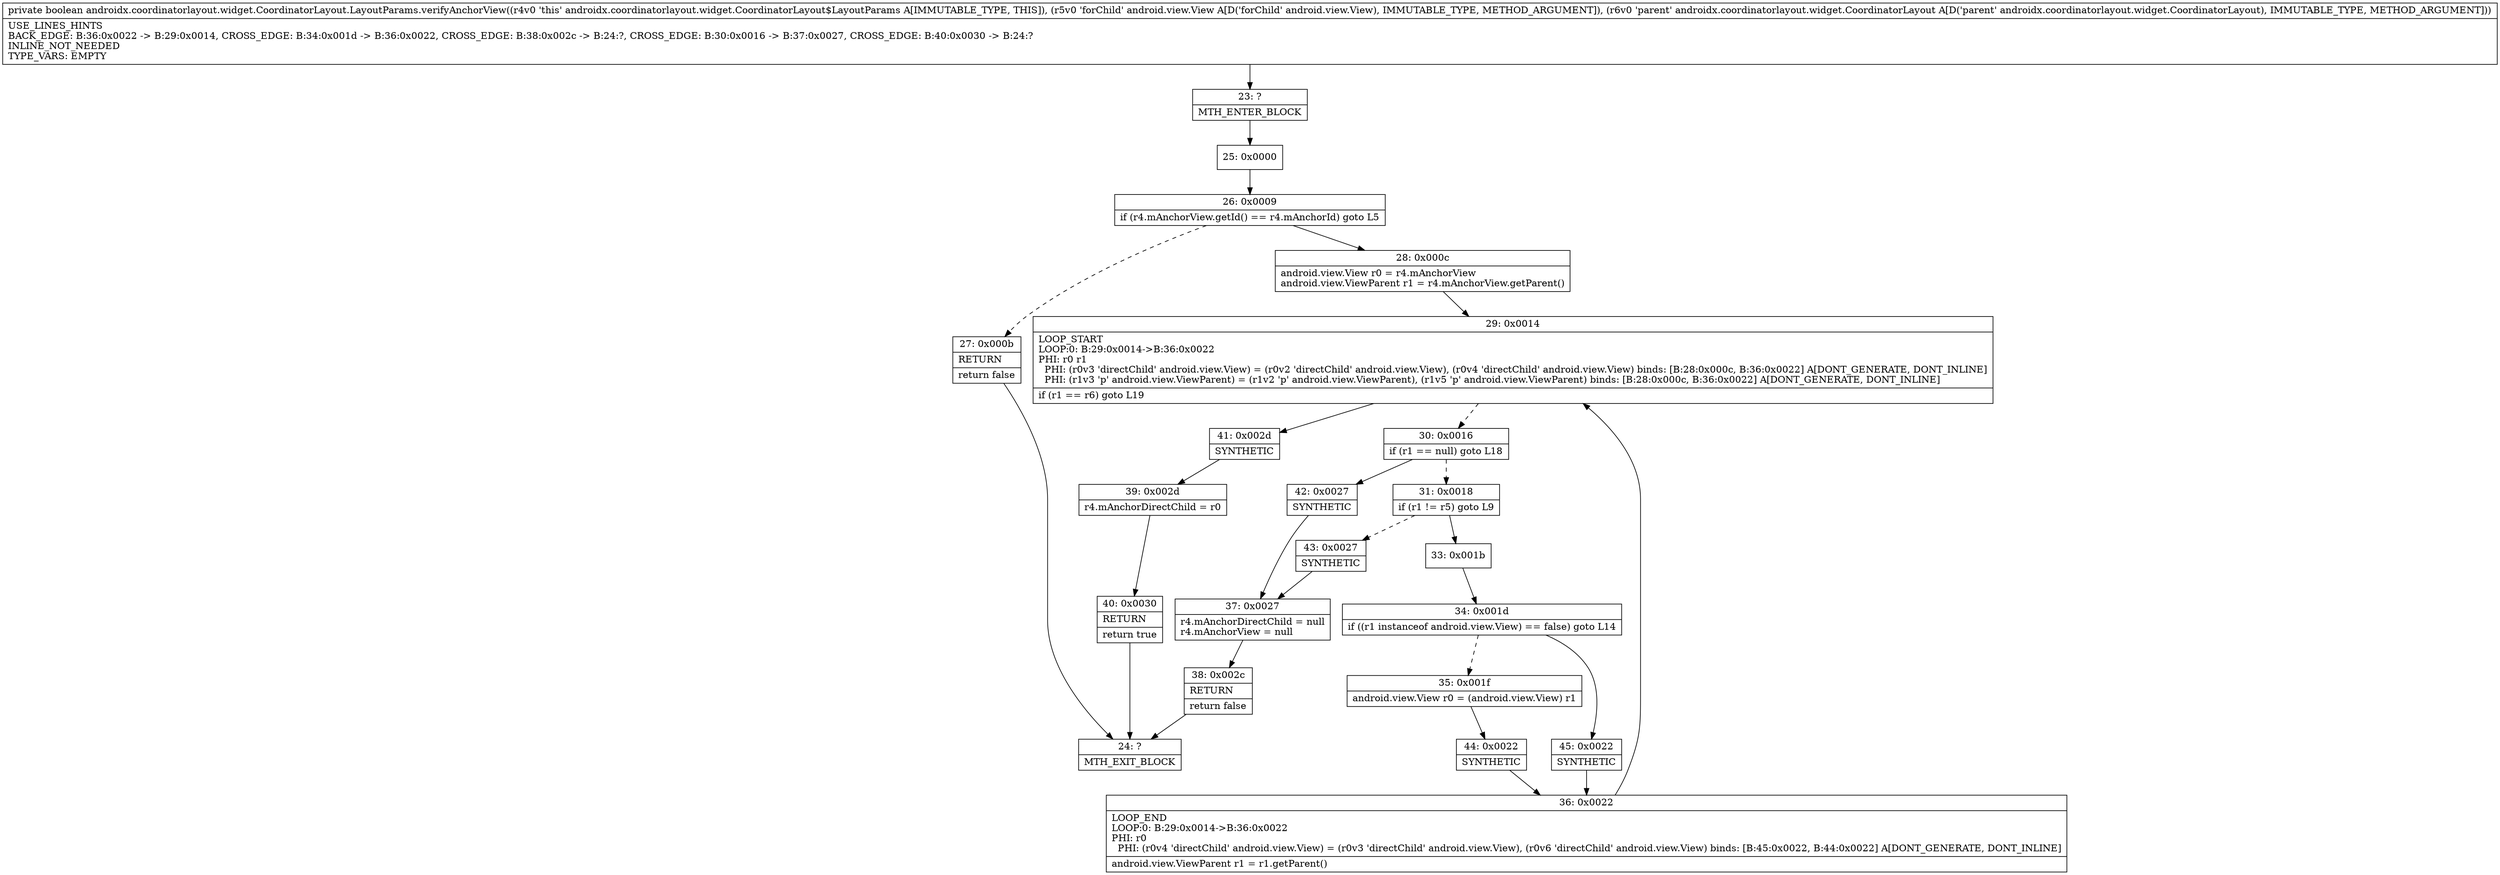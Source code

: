 digraph "CFG forandroidx.coordinatorlayout.widget.CoordinatorLayout.LayoutParams.verifyAnchorView(Landroid\/view\/View;Landroidx\/coordinatorlayout\/widget\/CoordinatorLayout;)Z" {
Node_23 [shape=record,label="{23\:\ ?|MTH_ENTER_BLOCK\l}"];
Node_25 [shape=record,label="{25\:\ 0x0000}"];
Node_26 [shape=record,label="{26\:\ 0x0009|if (r4.mAnchorView.getId() == r4.mAnchorId) goto L5\l}"];
Node_27 [shape=record,label="{27\:\ 0x000b|RETURN\l|return false\l}"];
Node_24 [shape=record,label="{24\:\ ?|MTH_EXIT_BLOCK\l}"];
Node_28 [shape=record,label="{28\:\ 0x000c|android.view.View r0 = r4.mAnchorView\landroid.view.ViewParent r1 = r4.mAnchorView.getParent()\l}"];
Node_29 [shape=record,label="{29\:\ 0x0014|LOOP_START\lLOOP:0: B:29:0x0014\-\>B:36:0x0022\lPHI: r0 r1 \l  PHI: (r0v3 'directChild' android.view.View) = (r0v2 'directChild' android.view.View), (r0v4 'directChild' android.view.View) binds: [B:28:0x000c, B:36:0x0022] A[DONT_GENERATE, DONT_INLINE]\l  PHI: (r1v3 'p' android.view.ViewParent) = (r1v2 'p' android.view.ViewParent), (r1v5 'p' android.view.ViewParent) binds: [B:28:0x000c, B:36:0x0022] A[DONT_GENERATE, DONT_INLINE]\l|if (r1 == r6) goto L19\l}"];
Node_30 [shape=record,label="{30\:\ 0x0016|if (r1 == null) goto L18\l}"];
Node_31 [shape=record,label="{31\:\ 0x0018|if (r1 != r5) goto L9\l}"];
Node_33 [shape=record,label="{33\:\ 0x001b}"];
Node_34 [shape=record,label="{34\:\ 0x001d|if ((r1 instanceof android.view.View) == false) goto L14\l}"];
Node_35 [shape=record,label="{35\:\ 0x001f|android.view.View r0 = (android.view.View) r1\l}"];
Node_44 [shape=record,label="{44\:\ 0x0022|SYNTHETIC\l}"];
Node_36 [shape=record,label="{36\:\ 0x0022|LOOP_END\lLOOP:0: B:29:0x0014\-\>B:36:0x0022\lPHI: r0 \l  PHI: (r0v4 'directChild' android.view.View) = (r0v3 'directChild' android.view.View), (r0v6 'directChild' android.view.View) binds: [B:45:0x0022, B:44:0x0022] A[DONT_GENERATE, DONT_INLINE]\l|android.view.ViewParent r1 = r1.getParent()\l}"];
Node_45 [shape=record,label="{45\:\ 0x0022|SYNTHETIC\l}"];
Node_43 [shape=record,label="{43\:\ 0x0027|SYNTHETIC\l}"];
Node_37 [shape=record,label="{37\:\ 0x0027|r4.mAnchorDirectChild = null\lr4.mAnchorView = null\l}"];
Node_38 [shape=record,label="{38\:\ 0x002c|RETURN\l|return false\l}"];
Node_42 [shape=record,label="{42\:\ 0x0027|SYNTHETIC\l}"];
Node_41 [shape=record,label="{41\:\ 0x002d|SYNTHETIC\l}"];
Node_39 [shape=record,label="{39\:\ 0x002d|r4.mAnchorDirectChild = r0\l}"];
Node_40 [shape=record,label="{40\:\ 0x0030|RETURN\l|return true\l}"];
MethodNode[shape=record,label="{private boolean androidx.coordinatorlayout.widget.CoordinatorLayout.LayoutParams.verifyAnchorView((r4v0 'this' androidx.coordinatorlayout.widget.CoordinatorLayout$LayoutParams A[IMMUTABLE_TYPE, THIS]), (r5v0 'forChild' android.view.View A[D('forChild' android.view.View), IMMUTABLE_TYPE, METHOD_ARGUMENT]), (r6v0 'parent' androidx.coordinatorlayout.widget.CoordinatorLayout A[D('parent' androidx.coordinatorlayout.widget.CoordinatorLayout), IMMUTABLE_TYPE, METHOD_ARGUMENT]))  | USE_LINES_HINTS\lBACK_EDGE: B:36:0x0022 \-\> B:29:0x0014, CROSS_EDGE: B:34:0x001d \-\> B:36:0x0022, CROSS_EDGE: B:38:0x002c \-\> B:24:?, CROSS_EDGE: B:30:0x0016 \-\> B:37:0x0027, CROSS_EDGE: B:40:0x0030 \-\> B:24:?\lINLINE_NOT_NEEDED\lTYPE_VARS: EMPTY\l}"];
MethodNode -> Node_23;Node_23 -> Node_25;
Node_25 -> Node_26;
Node_26 -> Node_27[style=dashed];
Node_26 -> Node_28;
Node_27 -> Node_24;
Node_28 -> Node_29;
Node_29 -> Node_30[style=dashed];
Node_29 -> Node_41;
Node_30 -> Node_31[style=dashed];
Node_30 -> Node_42;
Node_31 -> Node_33;
Node_31 -> Node_43[style=dashed];
Node_33 -> Node_34;
Node_34 -> Node_35[style=dashed];
Node_34 -> Node_45;
Node_35 -> Node_44;
Node_44 -> Node_36;
Node_36 -> Node_29;
Node_45 -> Node_36;
Node_43 -> Node_37;
Node_37 -> Node_38;
Node_38 -> Node_24;
Node_42 -> Node_37;
Node_41 -> Node_39;
Node_39 -> Node_40;
Node_40 -> Node_24;
}

